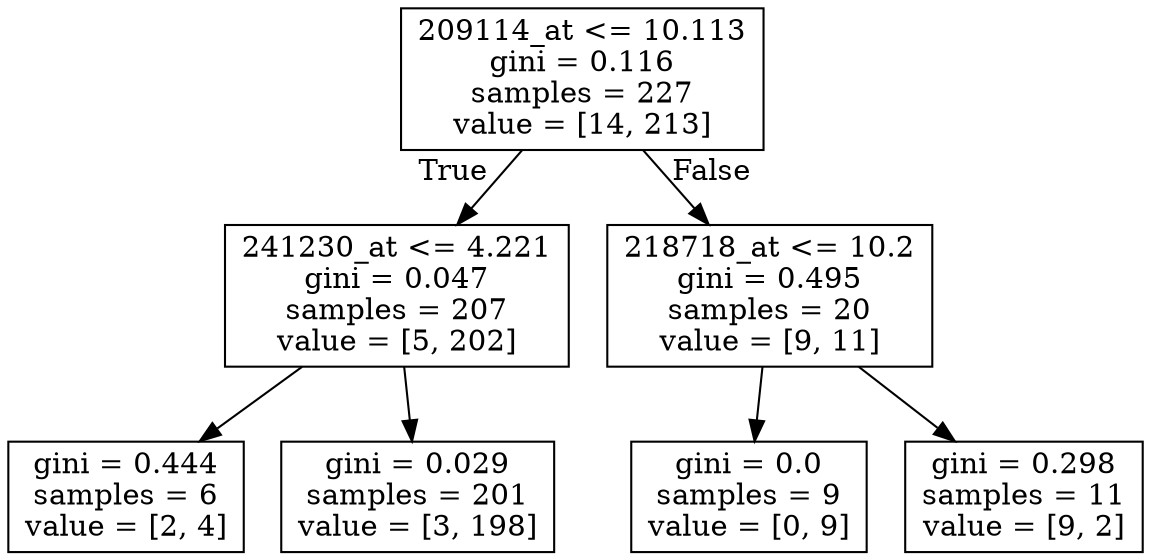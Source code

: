 digraph Tree {
node [shape=box] ;
0 [label="209114_at <= 10.113\ngini = 0.116\nsamples = 227\nvalue = [14, 213]"] ;
1 [label="241230_at <= 4.221\ngini = 0.047\nsamples = 207\nvalue = [5, 202]"] ;
0 -> 1 [labeldistance=2.5, labelangle=45, headlabel="True"] ;
2 [label="gini = 0.444\nsamples = 6\nvalue = [2, 4]"] ;
1 -> 2 ;
3 [label="gini = 0.029\nsamples = 201\nvalue = [3, 198]"] ;
1 -> 3 ;
4 [label="218718_at <= 10.2\ngini = 0.495\nsamples = 20\nvalue = [9, 11]"] ;
0 -> 4 [labeldistance=2.5, labelangle=-45, headlabel="False"] ;
5 [label="gini = 0.0\nsamples = 9\nvalue = [0, 9]"] ;
4 -> 5 ;
6 [label="gini = 0.298\nsamples = 11\nvalue = [9, 2]"] ;
4 -> 6 ;
}